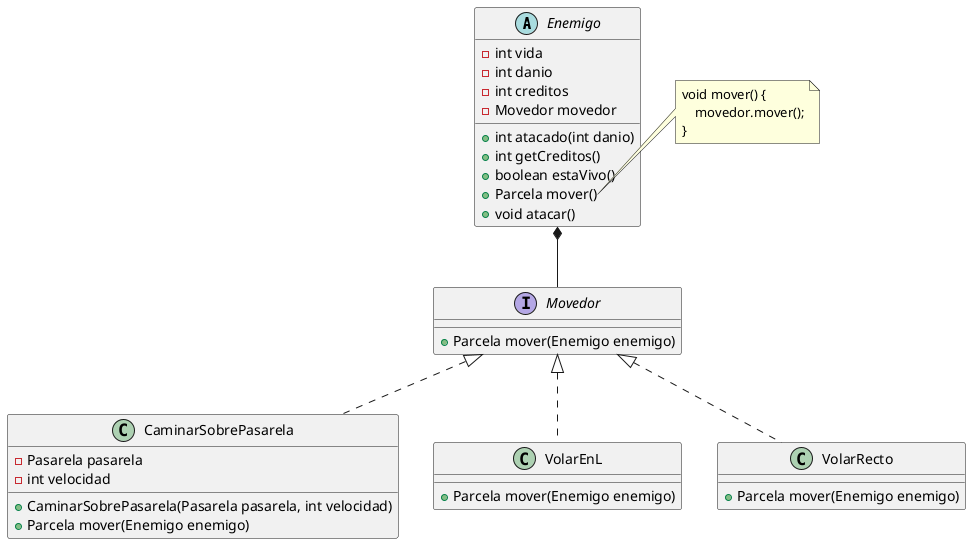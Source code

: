 @startuml

abstract Enemigo {
    - int vida
    - int danio
    - int creditos
    - Movedor movedor

    + int atacado(int danio)
    + int getCreditos()
    + boolean estaVivo()
    + Parcela mover()
    + void atacar()
}

interface Movedor {
    + Parcela mover(Enemigo enemigo)
}

class CaminarSobrePasarela {
    - Pasarela pasarela
    - int velocidad

    + CaminarSobrePasarela(Pasarela pasarela, int velocidad)
    + Parcela mover(Enemigo enemigo)
}

class VolarEnL {
    + Parcela mover(Enemigo enemigo)
}

class VolarRecto {
    + Parcela mover(Enemigo enemigo)
}

note right of Enemigo::"mover()"
    void mover() {
        movedor.mover();
    }
end note

Movedor <|.. CaminarSobrePasarela
Movedor <|.. VolarEnL
Movedor <|.. VolarRecto

Enemigo *-- Movedor

@enduml